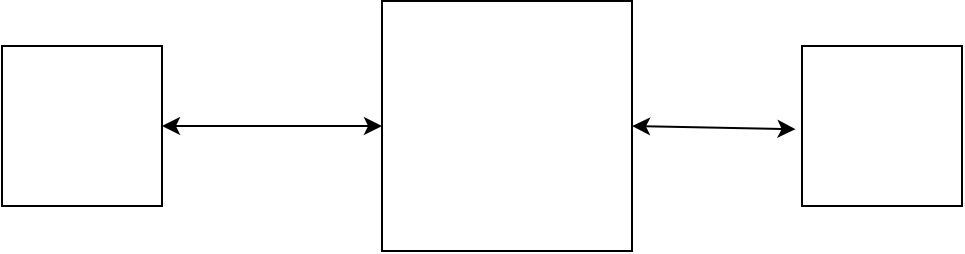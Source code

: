 <mxfile version="22.1.0" type="github">
  <diagram name="Page-1" id="LX4SkLzqmA0M7aAdctmm">
    <mxGraphModel dx="609" dy="331" grid="1" gridSize="10" guides="1" tooltips="1" connect="1" arrows="1" fold="1" page="1" pageScale="1" pageWidth="850" pageHeight="1100" math="0" shadow="0">
      <root>
        <mxCell id="0" />
        <mxCell id="1" parent="0" />
        <mxCell id="4p-UAPUAyHcgh1vEc2ZD-1" value="" style="whiteSpace=wrap;html=1;aspect=fixed;" vertex="1" parent="1">
          <mxGeometry x="340" y="197.5" width="125" height="125" as="geometry" />
        </mxCell>
        <mxCell id="4p-UAPUAyHcgh1vEc2ZD-2" value="" style="whiteSpace=wrap;html=1;aspect=fixed;" vertex="1" parent="1">
          <mxGeometry x="150" y="220" width="80" height="80" as="geometry" />
        </mxCell>
        <mxCell id="4p-UAPUAyHcgh1vEc2ZD-3" value="" style="whiteSpace=wrap;html=1;aspect=fixed;" vertex="1" parent="1">
          <mxGeometry x="550" y="220" width="80" height="80" as="geometry" />
        </mxCell>
        <mxCell id="4p-UAPUAyHcgh1vEc2ZD-6" value="" style="endArrow=classic;startArrow=classic;html=1;rounded=0;exitX=1;exitY=0.5;exitDx=0;exitDy=0;entryX=0;entryY=0.5;entryDx=0;entryDy=0;" edge="1" parent="1" source="4p-UAPUAyHcgh1vEc2ZD-2" target="4p-UAPUAyHcgh1vEc2ZD-1">
          <mxGeometry width="50" height="50" relative="1" as="geometry">
            <mxPoint x="300" y="300" as="sourcePoint" />
            <mxPoint x="350" y="250" as="targetPoint" />
          </mxGeometry>
        </mxCell>
        <mxCell id="4p-UAPUAyHcgh1vEc2ZD-7" value="" style="endArrow=classic;startArrow=classic;html=1;rounded=0;exitX=1;exitY=0.5;exitDx=0;exitDy=0;entryX=-0.04;entryY=0.52;entryDx=0;entryDy=0;entryPerimeter=0;" edge="1" parent="1" source="4p-UAPUAyHcgh1vEc2ZD-1" target="4p-UAPUAyHcgh1vEc2ZD-3">
          <mxGeometry width="50" height="50" relative="1" as="geometry">
            <mxPoint x="480" y="300" as="sourcePoint" />
            <mxPoint x="530" y="250" as="targetPoint" />
          </mxGeometry>
        </mxCell>
      </root>
    </mxGraphModel>
  </diagram>
</mxfile>
